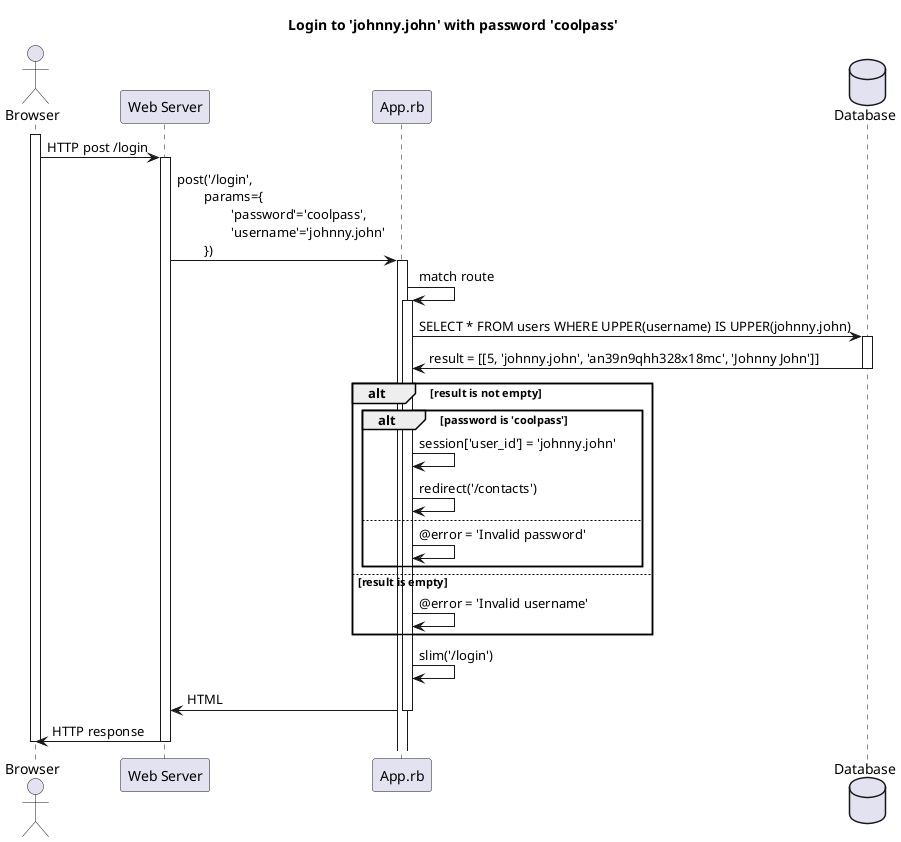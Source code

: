 @startuml login
    title Login to 'johnny.john' with password 'coolpass'

    actor Browser
    participant "Web Server"
    participant App.rb
    database Database

    activate Browser
    Browser -> "Web Server": HTTP post /login
    activate "Web Server"
    "Web Server" -> App.rb: post('/login', \n\tparams={\n\t\t'password'='coolpass', \n\t\t'username'='johnny.john'\n\t})
    activate App.rb
    App.rb -> App.rb: match route
    activate App.rb
    App.rb -> Database: SELECT * FROM users WHERE UPPER(username) IS UPPER(johnny.john)
    activate Database
    Database -> App.rb: result = [[5, 'johnny.john', 'an39n9qhh328x18mc', 'Johnny John'&#93;]
    deactivate Database
    alt result is not empty
    alt password is 'coolpass'
    App.rb -> App.rb: session['user_id'] = 'johnny.john'
    App.rb -> App.rb: redirect('/contacts')
    else 
    App.rb -> App.rb: @error = 'Invalid password'
    end
    else result is empty
    App.rb -> App.rb: @error = 'Invalid username'
    end
    App.rb -> App.rb: slim('/login')
    App.rb -> "Web Server": HTML
    deactivate App.rb
    "Web Server" -> Browser: HTTP response

    deactivate "Web Server"
    deactivate Browser
@enduml